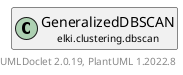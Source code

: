 @startuml
    remove .*\.(Instance|Par|Parameterizer|Factory)$
    set namespaceSeparator none
    hide empty fields
    hide empty methods

    class "<size:14>GeneralizedDBSCAN.Instance\n<size:10>elki.clustering.dbscan" as elki.clustering.dbscan.GeneralizedDBSCAN.Instance<T> [[GeneralizedDBSCAN.Instance.html]] {
        {static} #UNPROCESSED: int
        {static} #NOISE: int
        #npred: Instance<T>
        #corepred: Instance<? super T>
        #coremodel: boolean
        +Instance(Instance<T>, Instance<? super T>, boolean)
        +run(): Clustering<Model>
        #expandCluster(DBIDRef, int, WritableIntegerDataStore, T, ArrayModifiableDBIDs, FiniteProgress): int
        #processCorePoint(DBIDRef, T, int, WritableIntegerDataStore, ArrayModifiableDBIDs): int
    }

    class "<size:14>GeneralizedDBSCAN\n<size:10>elki.clustering.dbscan" as elki.clustering.dbscan.GeneralizedDBSCAN [[GeneralizedDBSCAN.html]]

    elki.clustering.dbscan.GeneralizedDBSCAN +-- elki.clustering.dbscan.GeneralizedDBSCAN.Instance

    center footer UMLDoclet 2.0.19, PlantUML 1.2022.8
@enduml
